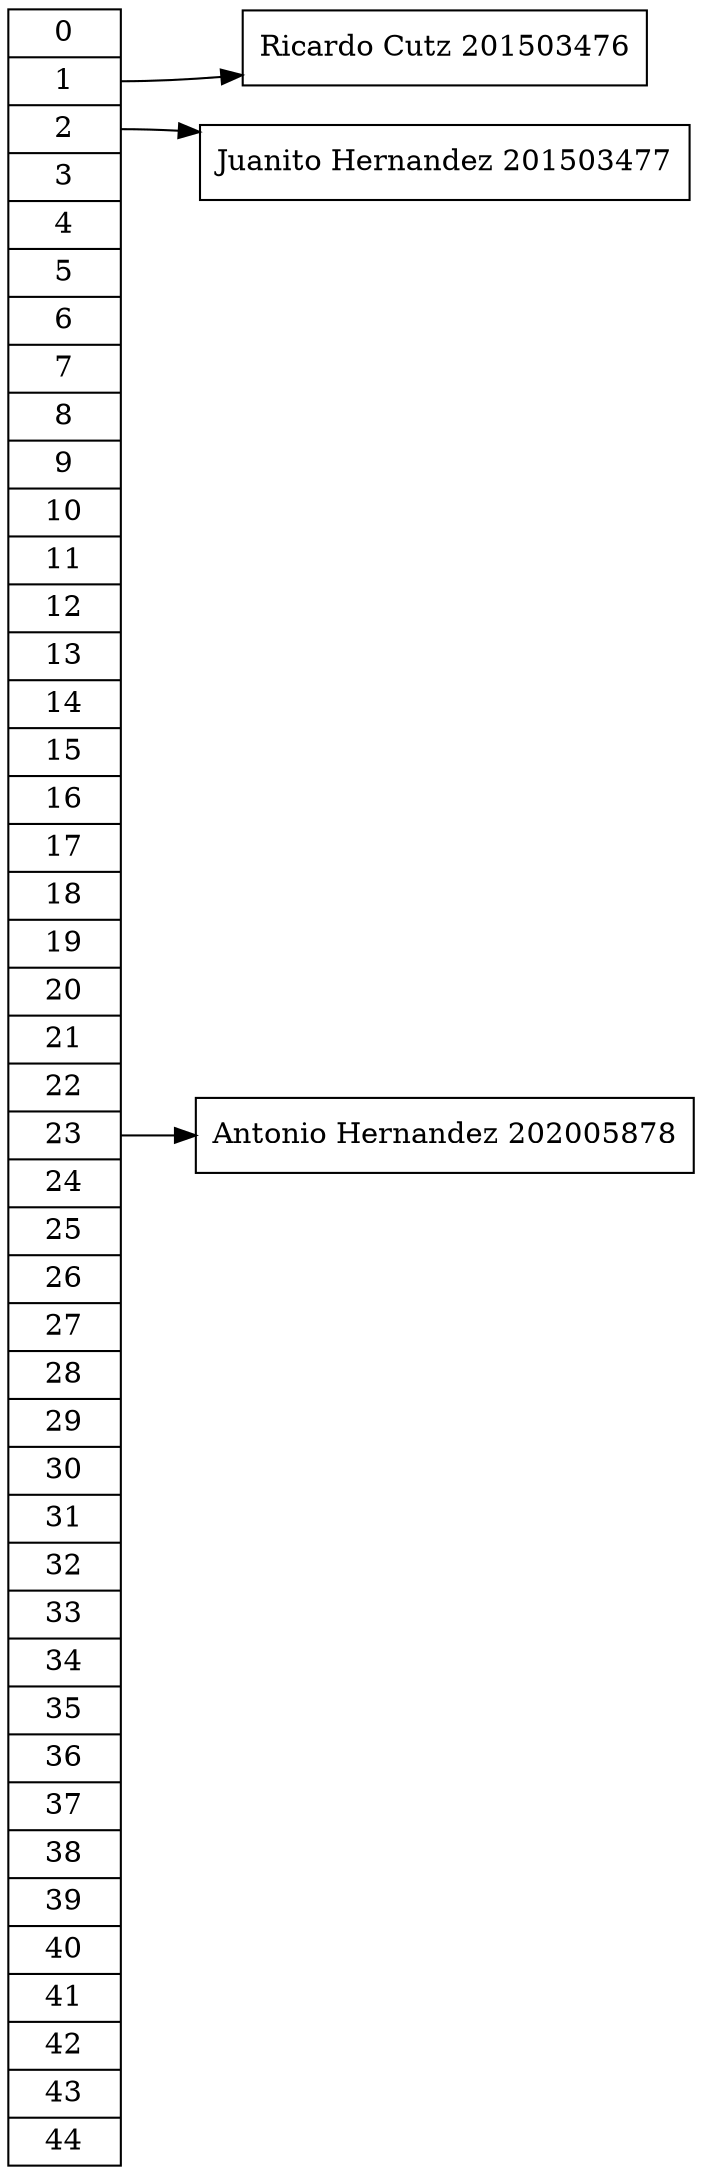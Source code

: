 digraph Usuarios { 
node[shape=record]
rankdir =LR
struct1 [label = " <f0> 0 |<f1> 1 |<f2> 2 |<f3> 3 |<f4> 4 |<f5> 5 |<f6> 6 |<f7> 7 |<f8> 8 |<f9> 9 |<f10> 10 |<f11> 11 |<f12> 12 |<f13> 13 |<f14> 14 |<f15> 15 |<f16> 16 |<f17> 17 |<f18> 18 |<f19> 19 |<f20> 20 |<f21> 21 |<f22> 22 |<f23> 23 |<f24> 24 |<f25> 25 |<f26> 26 |<f27> 27 |<f28> 28 |<f29> 29 |<f30> 30 |<f31> 31 |<f32> 32 |<f33> 33 |<f34> 34 |<f35> 35 |<f36> 36 |<f37> 37 |<f38> 38 |<f39> 39 |<f40> 40 |<f41> 41 |<f42> 42 |<f43> 43 |<f44> 44  " ];
"node201503476"[label= " Ricardo Cutz 201503476 " ];
struct1:f1 -> "node201503476";
"node201503477"[label= " Juanito Hernandez 201503477 " ];
struct1:f2 -> "node201503477";
"node202005878"[label= " Antonio Hernandez 202005878 " ];
struct1:f23 -> "node202005878";

}